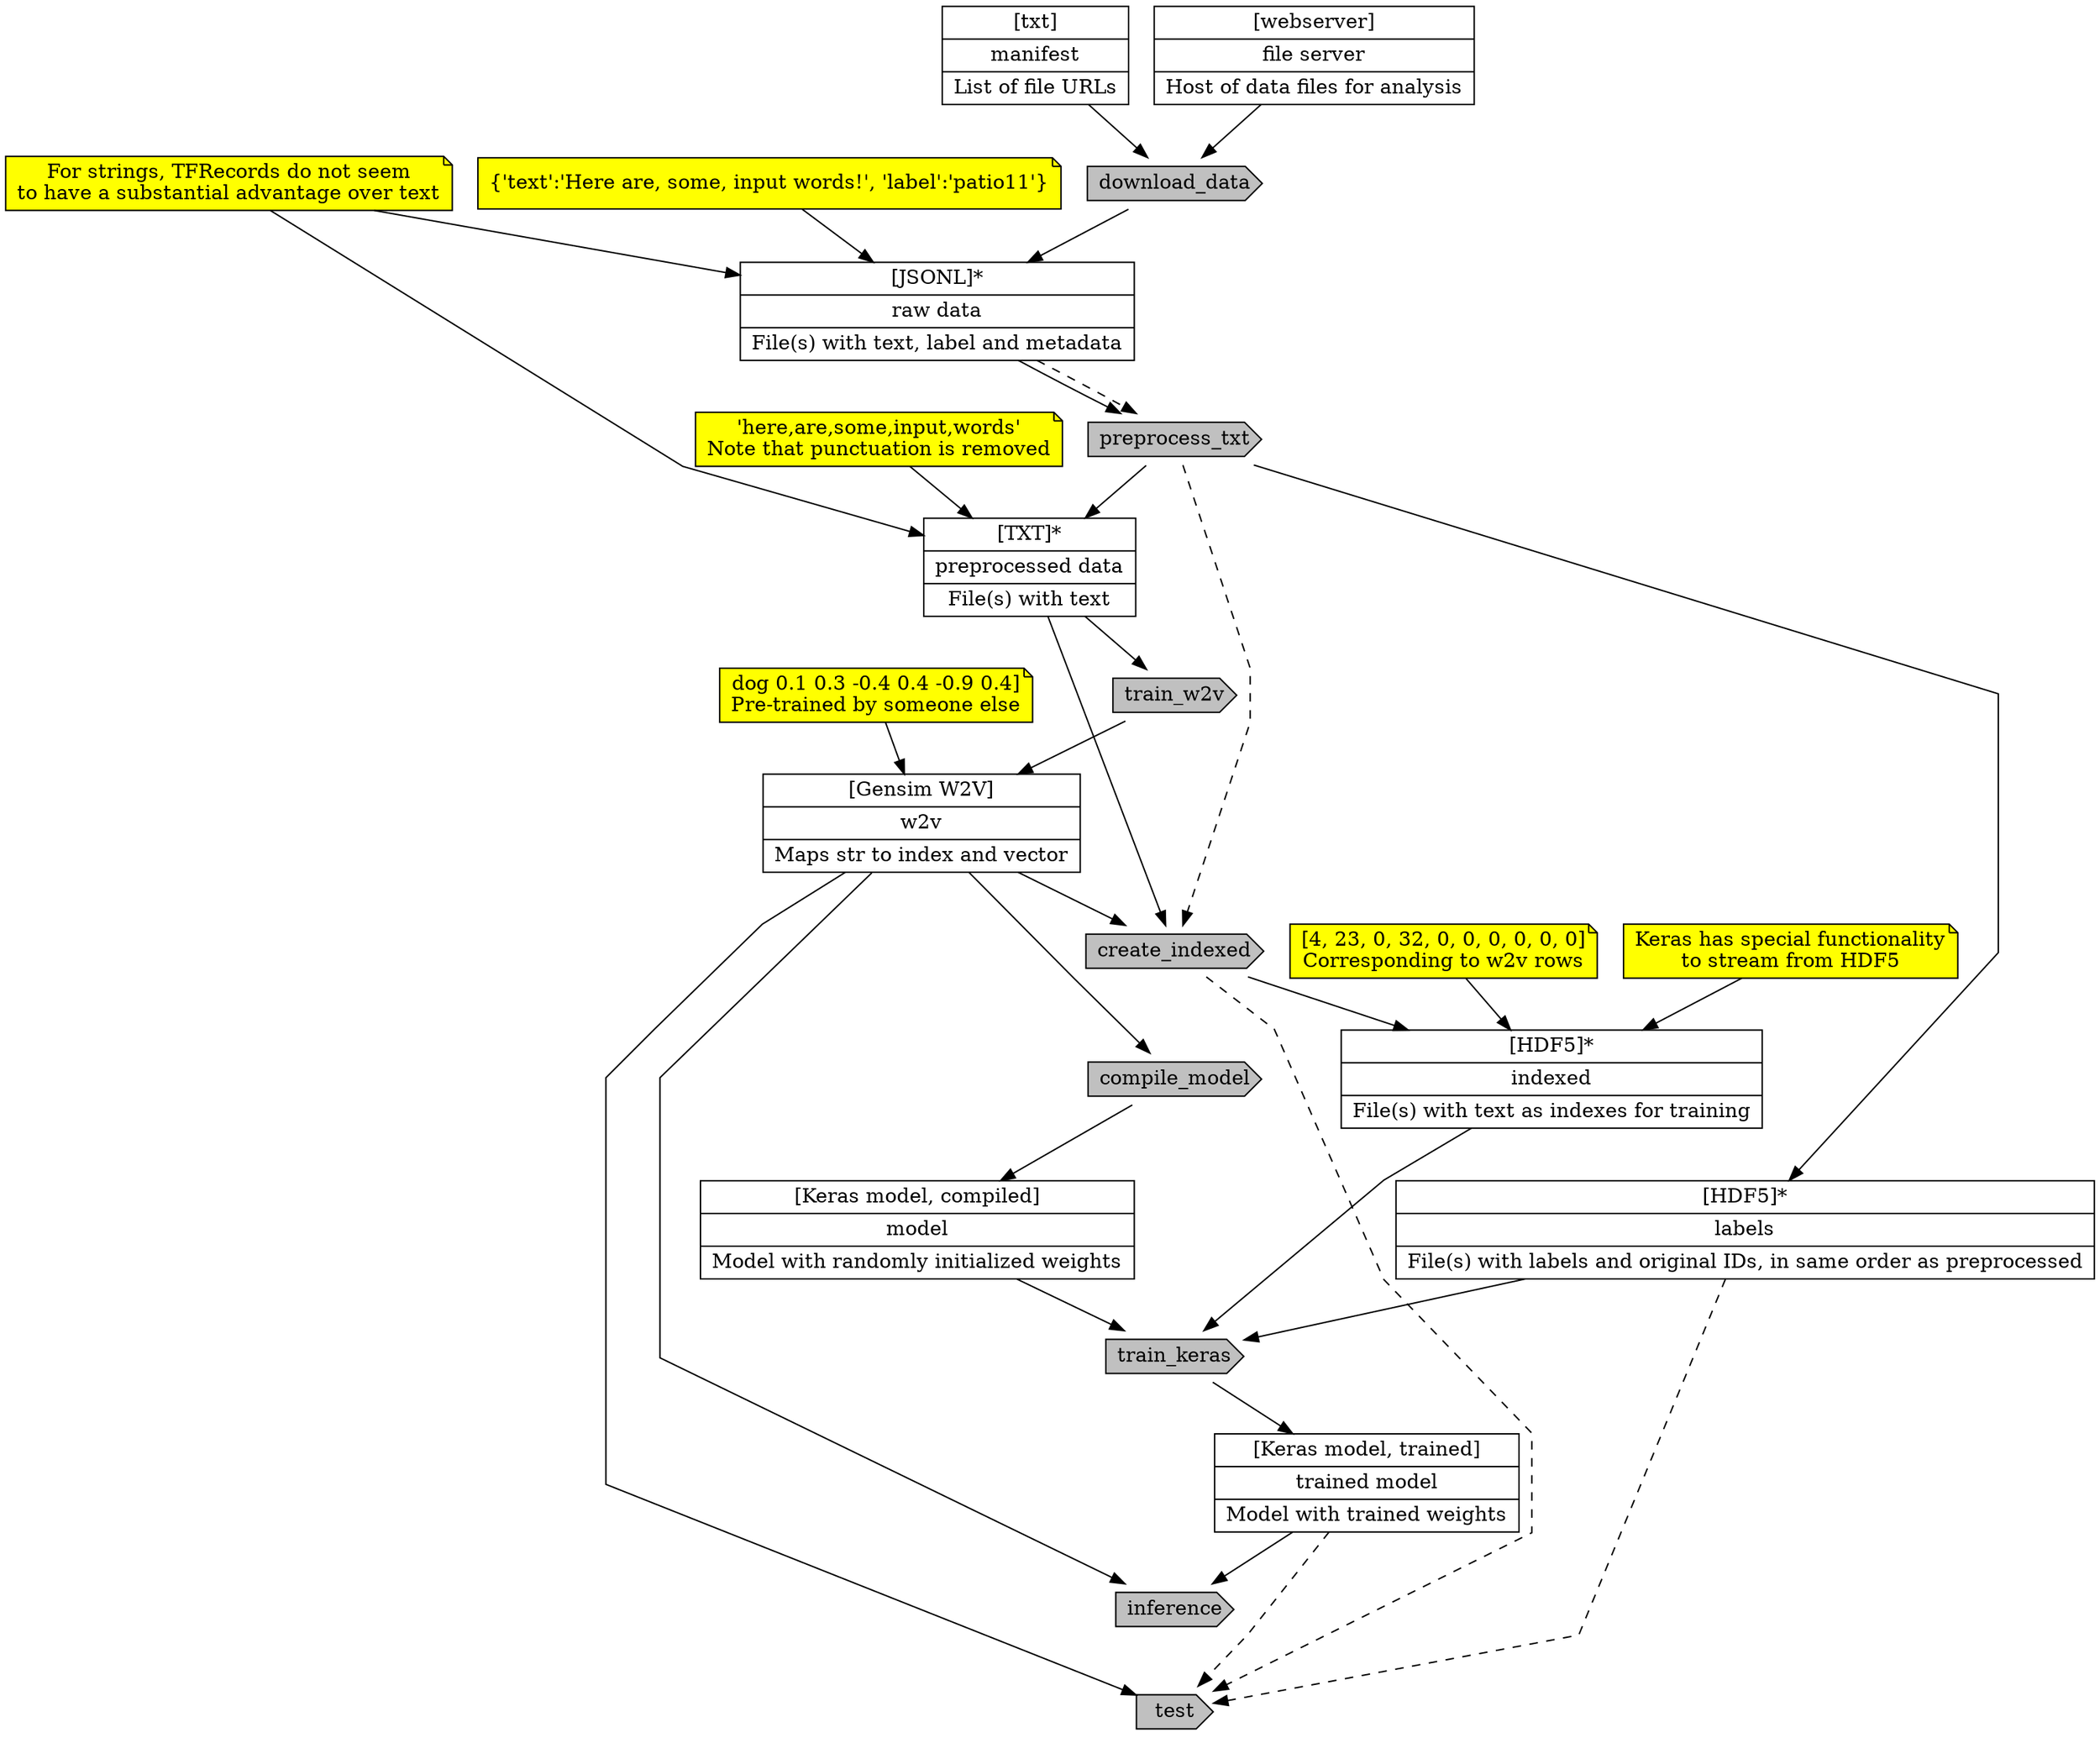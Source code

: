 digraph G {
splines=polyline
node [shape=cds style=filled fillcolor=gray]

# Main flow
download_data -> preprocess_txt -> train_w2v -> create_indexed -> compile_model -> train_keras -> inference -> test [weight=100 style="invis"]



# w2v wants list of prestrings

node [shape=record fillcolor=white]
manifest [label="{[txt]|manifest|List of file URLs}"]
server [label="{[webserver]|file server|Host of data files for analysis}"]
downloaded [label="{[JSONL]*|raw data|File(s) with text, label and metadata}"]
preprocessed [label="{[TXT]*|preprocessed data|File(s) with text}"]
labels [label="{[HDF5]*|labels|File(s) with labels and original IDs, in same order as preprocessed}"]
w2v [label="{[Gensim W2V]|w2v|Maps str to index and vector}"]
indexed [label="{[HDF5]*|indexed|File(s) with text as indexes for training}"]
model [label="{[Keras model, compiled]|model|Model with randomly initialized weights}"]
model_trained [label="{[Keras model, trained]|trained model|Model with trained weights}"]

{manifest server} -> download_data -> downloaded -> preprocess_txt -> preprocessed -> train_w2v -> w2v -> create_indexed -> indexed [weight=50]
compile_model -> model
preprocess_txt -> labels
w2v -> {compile_model inference test }
{indexed labels model} -> train_keras -> model_trained -> inference
preprocessed -> create_indexed

node [shape=note style=filled fillcolor=yellow]
note01 [label="For strings, TFRecords do not seem\nto have a substantial advantage over text"]
#note02 [label="'Here are input words'"]
note02 [label="{'text':'Here are, some, input words!', 'label':'patio11'}"]
note03 [label="'here,are,some,input,words'\nNote that punctuation is removed"]
note04 [label="[4, 23, 0, 32, 0, 0, 0, 0, 0, 0]\nCorresponding to w2v rows"]
note05 [label="Keras has special functionality\nto stream from HDF5"]
note06 [label="dog 0.1 0.3 -0.4 0.4 -0.9 0.4]\nPre-trained by someone else"]
{note01 note02} -> downloaded
{note01 note03} -> preprocessed
{note04 note05} -> indexed
note06 -> w2v


# {node [shape=cds style=dotted color=black] preprocess_txt_dotted create_indexed_dotted}
downloaded -> preprocess_txt -> create_indexed -> test [style=dashed weight=1]
{model_trained, labels} -> test [style=dashed weight=1]
}


